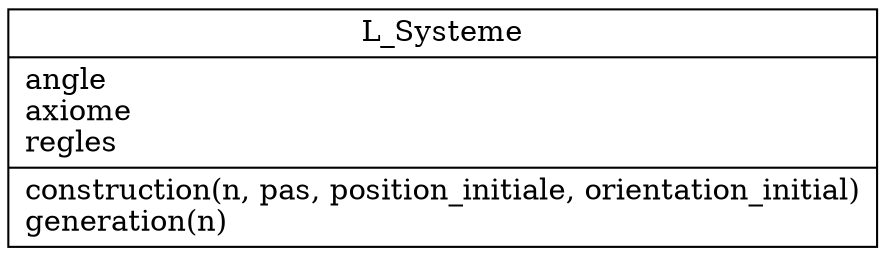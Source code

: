 digraph "classes" {
charset="utf-8"
rankdir=BT
"0" [label="{L_Systeme|angle\laxiome\lregles\l|construction(n, pas, position_initiale, orientation_initial)\lgeneration(n)\l}", shape="record"];
}
